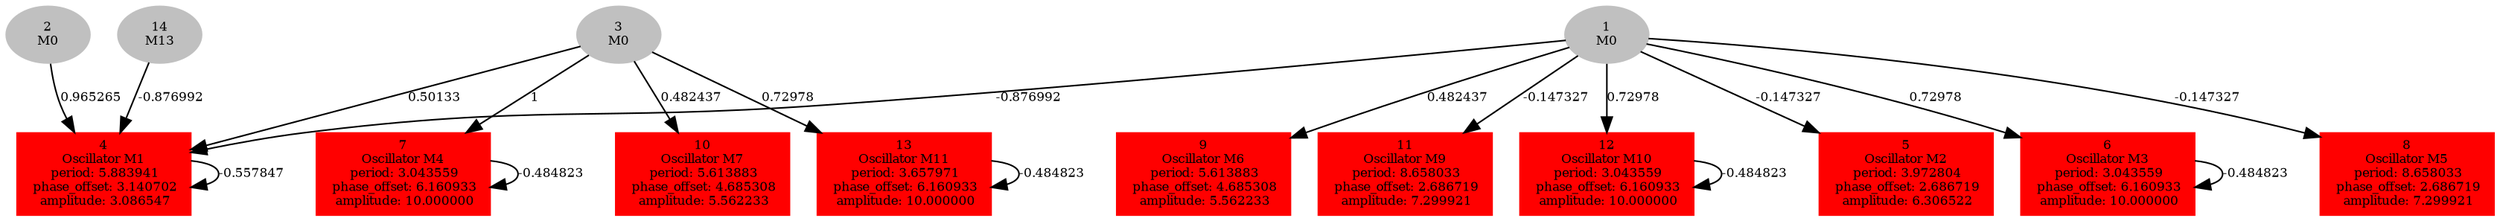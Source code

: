  digraph g{ forcelabels=true;
1[label=<1<BR/>M0>,color="grey",style=filled,fontsize=8];
2[label=<2<BR/>M0>,color="grey",style=filled,fontsize=8];
3[label=<3<BR/>M0>,color="grey",style=filled,fontsize=8];
4 [label=<4<BR />Oscillator M1<BR /> period: 5.883941<BR /> phase_offset: 3.140702<BR /> amplitude: 3.086547>, shape=box,color=red,style=filled,fontsize=8];5 [label=<5<BR />Oscillator M2<BR /> period: 3.972804<BR /> phase_offset: 2.686719<BR /> amplitude: 6.306522>, shape=box,color=red,style=filled,fontsize=8];6 [label=<6<BR />Oscillator M3<BR /> period: 3.043559<BR /> phase_offset: 6.160933<BR /> amplitude: 10.000000>, shape=box,color=red,style=filled,fontsize=8];7 [label=<7<BR />Oscillator M4<BR /> period: 3.043559<BR /> phase_offset: 6.160933<BR /> amplitude: 10.000000>, shape=box,color=red,style=filled,fontsize=8];8 [label=<8<BR />Oscillator M5<BR /> period: 8.658033<BR /> phase_offset: 2.686719<BR /> amplitude: 7.299921>, shape=box,color=red,style=filled,fontsize=8];9 [label=<9<BR />Oscillator M6<BR /> period: 5.613883<BR /> phase_offset: 4.685308<BR /> amplitude: 5.562233>, shape=box,color=red,style=filled,fontsize=8];10 [label=<10<BR />Oscillator M7<BR /> period: 5.613883<BR /> phase_offset: 4.685308<BR /> amplitude: 5.562233>, shape=box,color=red,style=filled,fontsize=8];11 [label=<11<BR />Oscillator M9<BR /> period: 8.658033<BR /> phase_offset: 2.686719<BR /> amplitude: 7.299921>, shape=box,color=red,style=filled,fontsize=8];12 [label=<12<BR />Oscillator M10<BR /> period: 3.043559<BR /> phase_offset: 6.160933<BR /> amplitude: 10.000000>, shape=box,color=red,style=filled,fontsize=8];13 [label=<13<BR />Oscillator M11<BR /> period: 3.657971<BR /> phase_offset: 6.160933<BR /> amplitude: 10.000000>, shape=box,color=red,style=filled,fontsize=8];14[label=<14<BR/>M13>,color="grey",style=filled,fontsize=8];
1 -> 4[label="-0.876992 ",fontsize="8"];
1 -> 5[label="-0.147327 ",fontsize="8"];
1 -> 6[label="0.72978 ",fontsize="8"];
1 -> 8[label="-0.147327 ",fontsize="8"];
1 -> 9[label="0.482437 ",fontsize="8"];
1 -> 11[label="-0.147327 ",fontsize="8"];
1 -> 12[label="0.72978 ",fontsize="8"];
2 -> 4[label="0.965265 ",fontsize="8"];
3 -> 4[label="0.50133 ",fontsize="8"];
3 -> 7[label="1 ",fontsize="8"];
3 -> 10[label="0.482437 ",fontsize="8"];
3 -> 13[label="0.72978 ",fontsize="8"];
4 -> 4[label="-0.557847 ",fontsize="8"];
6 -> 6[label="-0.484823 ",fontsize="8"];
7 -> 7[label="-0.484823 ",fontsize="8"];
12 -> 12[label="-0.484823 ",fontsize="8"];
13 -> 13[label="-0.484823 ",fontsize="8"];
14 -> 4[label="-0.876992 ",fontsize="8"];
 }
